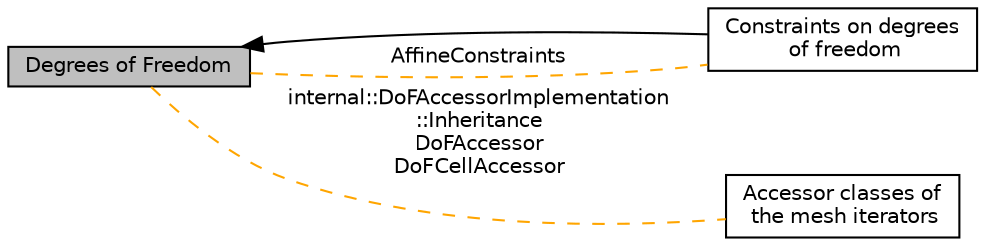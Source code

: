 digraph "Degrees of Freedom"
{
  edge [fontname="Helvetica",fontsize="10",labelfontname="Helvetica",labelfontsize="10"];
  node [fontname="Helvetica",fontsize="10",shape=box];
  rankdir=LR;
  Node2 [label="Constraints on degrees\l of freedom",height=0.2,width=0.4,color="black", fillcolor="white", style="filled",URL="$group__constraints.html",tooltip=" "];
  Node3 [label="Accessor classes of\l the mesh iterators",height=0.2,width=0.4,color="black", fillcolor="white", style="filled",URL="$group__Accessors.html",tooltip=" "];
  Node1 [label="Degrees of Freedom",height=0.2,width=0.4,color="black", fillcolor="grey75", style="filled", fontcolor="black",tooltip="This module groups classes and namespaces that have to do with handling degrees of freedom...."];
  Node1->Node2 [shape=plaintext, dir="back", style="solid"];
  Node1->Node3 [shape=plaintext, label="internal::DoFAccessorImplementation\l::Inheritance\nDoFAccessor\nDoFCellAccessor", color="orange", dir="none", style="dashed"];
  Node1->Node2 [shape=plaintext, label="AffineConstraints", color="orange", dir="none", style="dashed"];
}
